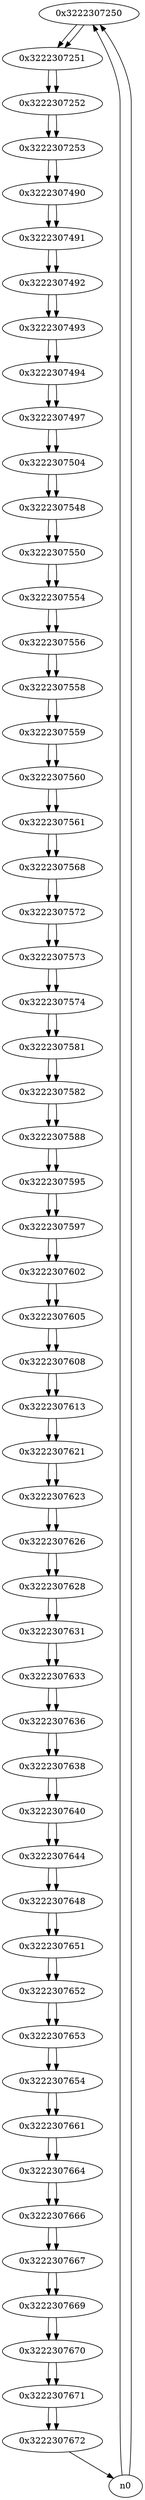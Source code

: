 digraph G{
/* nodes */
  n1 [label="0x3222307250"]
  n2 [label="0x3222307251"]
  n3 [label="0x3222307252"]
  n4 [label="0x3222307253"]
  n5 [label="0x3222307490"]
  n6 [label="0x3222307491"]
  n7 [label="0x3222307492"]
  n8 [label="0x3222307493"]
  n9 [label="0x3222307494"]
  n10 [label="0x3222307497"]
  n11 [label="0x3222307504"]
  n12 [label="0x3222307548"]
  n13 [label="0x3222307550"]
  n14 [label="0x3222307554"]
  n15 [label="0x3222307556"]
  n16 [label="0x3222307558"]
  n17 [label="0x3222307559"]
  n18 [label="0x3222307560"]
  n19 [label="0x3222307561"]
  n20 [label="0x3222307568"]
  n21 [label="0x3222307572"]
  n22 [label="0x3222307573"]
  n23 [label="0x3222307574"]
  n24 [label="0x3222307581"]
  n25 [label="0x3222307582"]
  n26 [label="0x3222307588"]
  n27 [label="0x3222307595"]
  n28 [label="0x3222307597"]
  n29 [label="0x3222307602"]
  n30 [label="0x3222307605"]
  n31 [label="0x3222307608"]
  n32 [label="0x3222307613"]
  n33 [label="0x3222307621"]
  n34 [label="0x3222307623"]
  n35 [label="0x3222307626"]
  n36 [label="0x3222307628"]
  n37 [label="0x3222307631"]
  n38 [label="0x3222307633"]
  n39 [label="0x3222307636"]
  n40 [label="0x3222307638"]
  n41 [label="0x3222307640"]
  n42 [label="0x3222307644"]
  n43 [label="0x3222307648"]
  n44 [label="0x3222307651"]
  n45 [label="0x3222307652"]
  n46 [label="0x3222307653"]
  n47 [label="0x3222307654"]
  n48 [label="0x3222307661"]
  n49 [label="0x3222307664"]
  n50 [label="0x3222307666"]
  n51 [label="0x3222307667"]
  n52 [label="0x3222307669"]
  n53 [label="0x3222307670"]
  n54 [label="0x3222307671"]
  n55 [label="0x3222307672"]
/* edges */
n1 -> n2;
n0 -> n1;
n0 -> n1;
n2 -> n3;
n1 -> n2;
n3 -> n4;
n2 -> n3;
n4 -> n5;
n3 -> n4;
n5 -> n6;
n4 -> n5;
n6 -> n7;
n5 -> n6;
n7 -> n8;
n6 -> n7;
n8 -> n9;
n7 -> n8;
n9 -> n10;
n8 -> n9;
n10 -> n11;
n9 -> n10;
n11 -> n12;
n10 -> n11;
n12 -> n13;
n11 -> n12;
n13 -> n14;
n12 -> n13;
n14 -> n15;
n13 -> n14;
n15 -> n16;
n14 -> n15;
n16 -> n17;
n15 -> n16;
n17 -> n18;
n16 -> n17;
n18 -> n19;
n17 -> n18;
n19 -> n20;
n18 -> n19;
n20 -> n21;
n19 -> n20;
n21 -> n22;
n20 -> n21;
n22 -> n23;
n21 -> n22;
n23 -> n24;
n22 -> n23;
n24 -> n25;
n23 -> n24;
n25 -> n26;
n24 -> n25;
n26 -> n27;
n25 -> n26;
n27 -> n28;
n26 -> n27;
n28 -> n29;
n27 -> n28;
n29 -> n30;
n28 -> n29;
n30 -> n31;
n29 -> n30;
n31 -> n32;
n30 -> n31;
n32 -> n33;
n31 -> n32;
n33 -> n34;
n32 -> n33;
n34 -> n35;
n33 -> n34;
n35 -> n36;
n34 -> n35;
n36 -> n37;
n35 -> n36;
n37 -> n38;
n36 -> n37;
n38 -> n39;
n37 -> n38;
n39 -> n40;
n38 -> n39;
n40 -> n41;
n39 -> n40;
n41 -> n42;
n40 -> n41;
n42 -> n43;
n41 -> n42;
n43 -> n44;
n42 -> n43;
n44 -> n45;
n43 -> n44;
n45 -> n46;
n44 -> n45;
n46 -> n47;
n45 -> n46;
n47 -> n48;
n46 -> n47;
n48 -> n49;
n47 -> n48;
n49 -> n50;
n48 -> n49;
n50 -> n51;
n49 -> n50;
n51 -> n52;
n50 -> n51;
n52 -> n53;
n51 -> n52;
n53 -> n54;
n52 -> n53;
n54 -> n55;
n53 -> n54;
n55 -> n0;
n54 -> n55;
}
